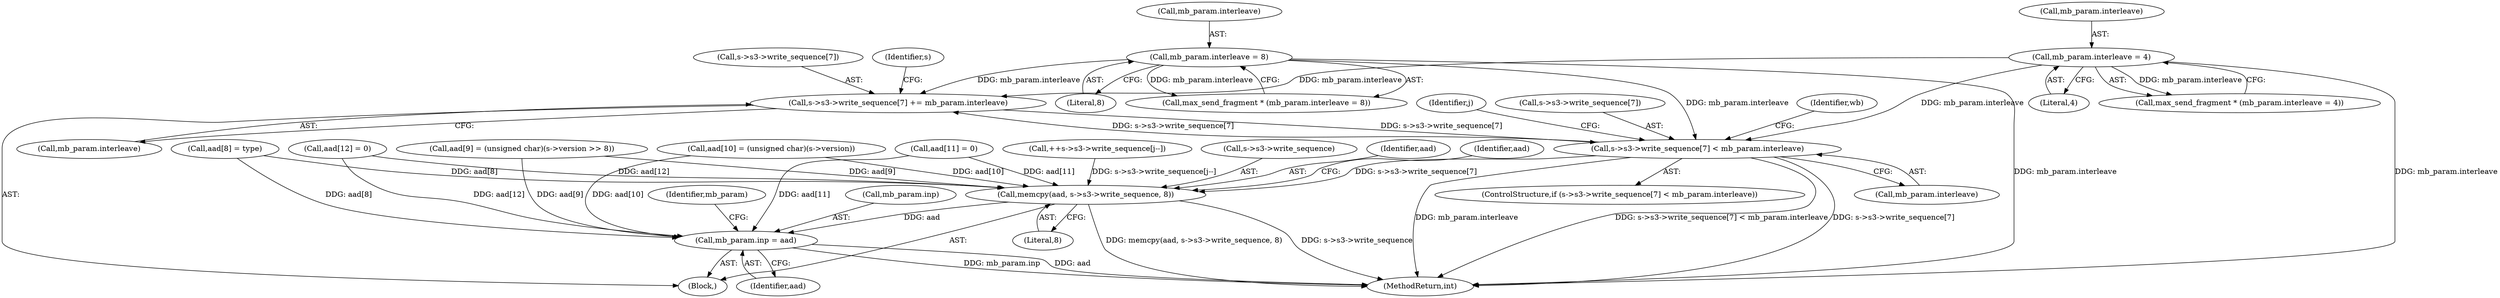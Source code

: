 digraph "0_openssl_77c77f0a1b9f15b869ca3342186dfbedd1119d0e@API" {
"1000577" [label="(Call,s->s3->write_sequence[7] += mb_param.interleave)"];
"1000435" [label="(Call,mb_param.interleave = 8)"];
"1000445" [label="(Call,mb_param.interleave = 4)"];
"1000589" [label="(Call,s->s3->write_sequence[7] < mb_param.interleave)"];
"1000577" [label="(Call,s->s3->write_sequence[7] += mb_param.interleave)"];
"1000450" [label="(Call,memcpy(aad, s->s3->write_sequence, 8))"];
"1000498" [label="(Call,mb_param.inp = aad)"];
"1000498" [label="(Call,mb_param.inp = aad)"];
"1000449" [label="(Literal,4)"];
"1000597" [label="(Call,mb_param.interleave)"];
"1000590" [label="(Call,s->s3->write_sequence[7])"];
"1000588" [label="(ControlStructure,if (s->s3->write_sequence[7] < mb_param.interleave))"];
"1000451" [label="(Identifier,aad)"];
"1000443" [label="(Call,max_send_fragment * (mb_param.interleave = 4))"];
"1000502" [label="(Identifier,aad)"];
"1000611" [label="(Call,++s->s3->write_sequence[j--])"];
"1000382" [label="(Block,)"];
"1000439" [label="(Literal,8)"];
"1000450" [label="(Call,memcpy(aad, s->s3->write_sequence, 8))"];
"1000435" [label="(Call,mb_param.interleave = 8)"];
"1000589" [label="(Call,s->s3->write_sequence[7] < mb_param.interleave)"];
"1000433" [label="(Call,max_send_fragment * (mb_param.interleave = 8))"];
"1000623" [label="(Identifier,wb)"];
"1000845" [label="(MethodReturn,int)"];
"1000585" [label="(Call,mb_param.interleave)"];
"1000483" [label="(Call,aad[11] = 0)"];
"1000474" [label="(Call,aad[10] = (unsigned char)(s->version))"];
"1000593" [label="(Identifier,s)"];
"1000603" [label="(Identifier,j)"];
"1000577" [label="(Call,s->s3->write_sequence[7] += mb_param.interleave)"];
"1000436" [label="(Call,mb_param.interleave)"];
"1000457" [label="(Literal,8)"];
"1000452" [label="(Call,s->s3->write_sequence)"];
"1000458" [label="(Call,aad[8] = type)"];
"1000578" [label="(Call,s->s3->write_sequence[7])"];
"1000460" [label="(Identifier,aad)"];
"1000445" [label="(Call,mb_param.interleave = 4)"];
"1000488" [label="(Call,aad[12] = 0)"];
"1000505" [label="(Identifier,mb_param)"];
"1000446" [label="(Call,mb_param.interleave)"];
"1000463" [label="(Call,aad[9] = (unsigned char)(s->version >> 8))"];
"1000499" [label="(Call,mb_param.inp)"];
"1000577" -> "1000382"  [label="AST: "];
"1000577" -> "1000585"  [label="CFG: "];
"1000578" -> "1000577"  [label="AST: "];
"1000585" -> "1000577"  [label="AST: "];
"1000593" -> "1000577"  [label="CFG: "];
"1000435" -> "1000577"  [label="DDG: mb_param.interleave"];
"1000445" -> "1000577"  [label="DDG: mb_param.interleave"];
"1000589" -> "1000577"  [label="DDG: s->s3->write_sequence[7]"];
"1000577" -> "1000589"  [label="DDG: s->s3->write_sequence[7]"];
"1000435" -> "1000433"  [label="AST: "];
"1000435" -> "1000439"  [label="CFG: "];
"1000436" -> "1000435"  [label="AST: "];
"1000439" -> "1000435"  [label="AST: "];
"1000433" -> "1000435"  [label="CFG: "];
"1000435" -> "1000845"  [label="DDG: mb_param.interleave"];
"1000435" -> "1000433"  [label="DDG: mb_param.interleave"];
"1000435" -> "1000589"  [label="DDG: mb_param.interleave"];
"1000445" -> "1000443"  [label="AST: "];
"1000445" -> "1000449"  [label="CFG: "];
"1000446" -> "1000445"  [label="AST: "];
"1000449" -> "1000445"  [label="AST: "];
"1000443" -> "1000445"  [label="CFG: "];
"1000445" -> "1000845"  [label="DDG: mb_param.interleave"];
"1000445" -> "1000443"  [label="DDG: mb_param.interleave"];
"1000445" -> "1000589"  [label="DDG: mb_param.interleave"];
"1000589" -> "1000588"  [label="AST: "];
"1000589" -> "1000597"  [label="CFG: "];
"1000590" -> "1000589"  [label="AST: "];
"1000597" -> "1000589"  [label="AST: "];
"1000603" -> "1000589"  [label="CFG: "];
"1000623" -> "1000589"  [label="CFG: "];
"1000589" -> "1000845"  [label="DDG: s->s3->write_sequence[7] < mb_param.interleave"];
"1000589" -> "1000845"  [label="DDG: s->s3->write_sequence[7]"];
"1000589" -> "1000845"  [label="DDG: mb_param.interleave"];
"1000589" -> "1000450"  [label="DDG: s->s3->write_sequence[7]"];
"1000450" -> "1000382"  [label="AST: "];
"1000450" -> "1000457"  [label="CFG: "];
"1000451" -> "1000450"  [label="AST: "];
"1000452" -> "1000450"  [label="AST: "];
"1000457" -> "1000450"  [label="AST: "];
"1000460" -> "1000450"  [label="CFG: "];
"1000450" -> "1000845"  [label="DDG: memcpy(aad, s->s3->write_sequence, 8)"];
"1000450" -> "1000845"  [label="DDG: s->s3->write_sequence"];
"1000458" -> "1000450"  [label="DDG: aad[8]"];
"1000488" -> "1000450"  [label="DDG: aad[12]"];
"1000474" -> "1000450"  [label="DDG: aad[10]"];
"1000463" -> "1000450"  [label="DDG: aad[9]"];
"1000483" -> "1000450"  [label="DDG: aad[11]"];
"1000611" -> "1000450"  [label="DDG: s->s3->write_sequence[j--]"];
"1000450" -> "1000498"  [label="DDG: aad"];
"1000498" -> "1000382"  [label="AST: "];
"1000498" -> "1000502"  [label="CFG: "];
"1000499" -> "1000498"  [label="AST: "];
"1000502" -> "1000498"  [label="AST: "];
"1000505" -> "1000498"  [label="CFG: "];
"1000498" -> "1000845"  [label="DDG: aad"];
"1000498" -> "1000845"  [label="DDG: mb_param.inp"];
"1000458" -> "1000498"  [label="DDG: aad[8]"];
"1000488" -> "1000498"  [label="DDG: aad[12]"];
"1000474" -> "1000498"  [label="DDG: aad[10]"];
"1000463" -> "1000498"  [label="DDG: aad[9]"];
"1000483" -> "1000498"  [label="DDG: aad[11]"];
}
